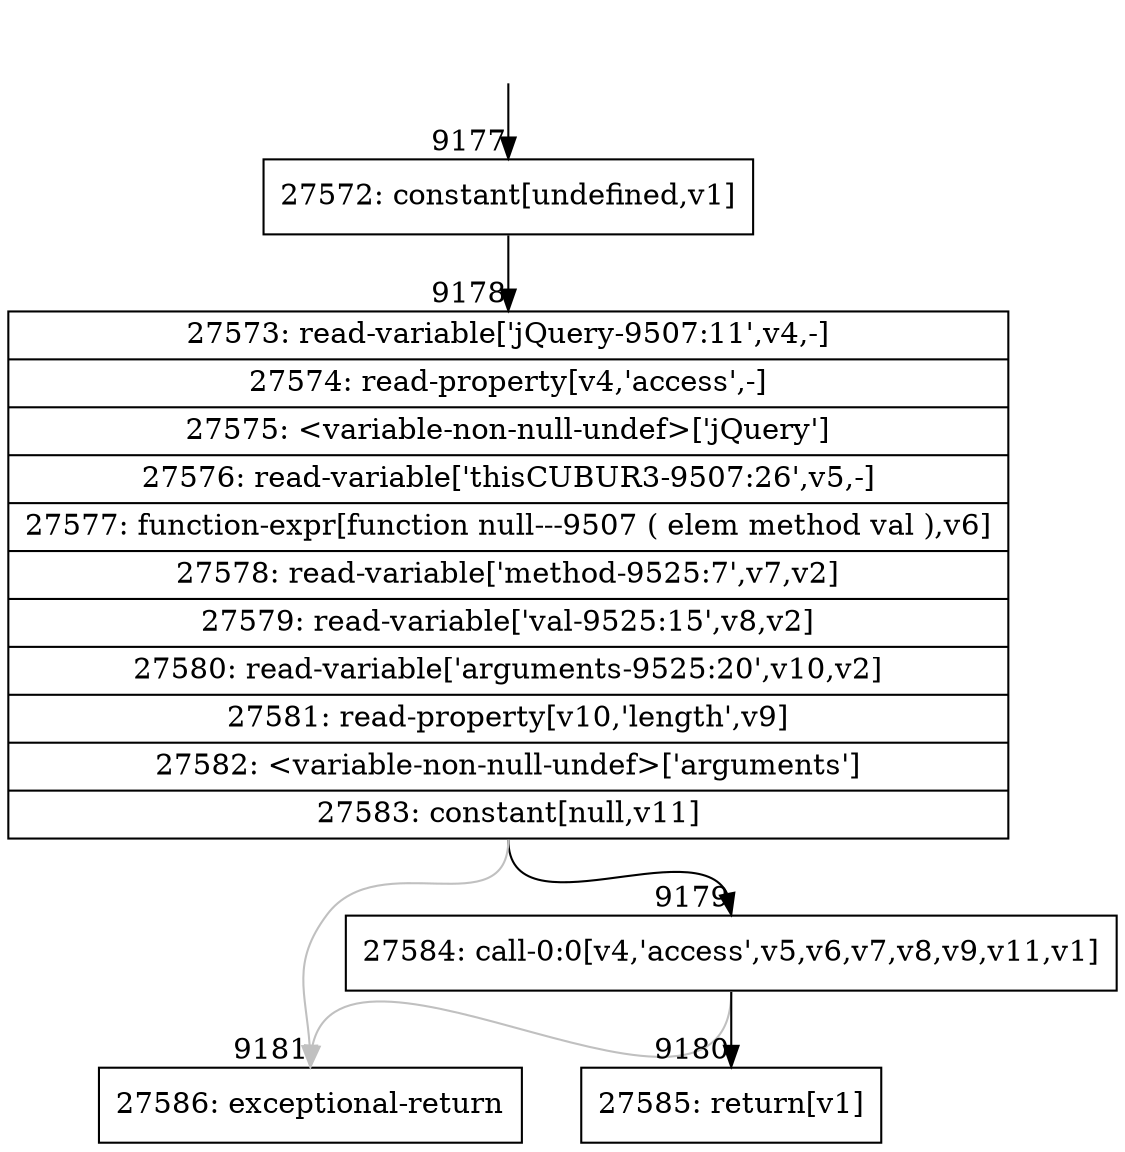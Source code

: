 digraph {
rankdir="TD"
BB_entry571[shape=none,label=""];
BB_entry571 -> BB9177 [tailport=s, headport=n, headlabel="    9177"]
BB9177 [shape=record label="{27572: constant[undefined,v1]}" ] 
BB9177 -> BB9178 [tailport=s, headport=n, headlabel="      9178"]
BB9178 [shape=record label="{27573: read-variable['jQuery-9507:11',v4,-]|27574: read-property[v4,'access',-]|27575: \<variable-non-null-undef\>['jQuery']|27576: read-variable['thisCUBUR3-9507:26',v5,-]|27577: function-expr[function null---9507 ( elem method val ),v6]|27578: read-variable['method-9525:7',v7,v2]|27579: read-variable['val-9525:15',v8,v2]|27580: read-variable['arguments-9525:20',v10,v2]|27581: read-property[v10,'length',v9]|27582: \<variable-non-null-undef\>['arguments']|27583: constant[null,v11]}" ] 
BB9178 -> BB9179 [tailport=s, headport=n, headlabel="      9179"]
BB9178 -> BB9181 [tailport=s, headport=n, color=gray, headlabel="      9181"]
BB9179 [shape=record label="{27584: call-0:0[v4,'access',v5,v6,v7,v8,v9,v11,v1]}" ] 
BB9179 -> BB9180 [tailport=s, headport=n, headlabel="      9180"]
BB9179 -> BB9181 [tailport=s, headport=n, color=gray]
BB9180 [shape=record label="{27585: return[v1]}" ] 
BB9181 [shape=record label="{27586: exceptional-return}" ] 
}
